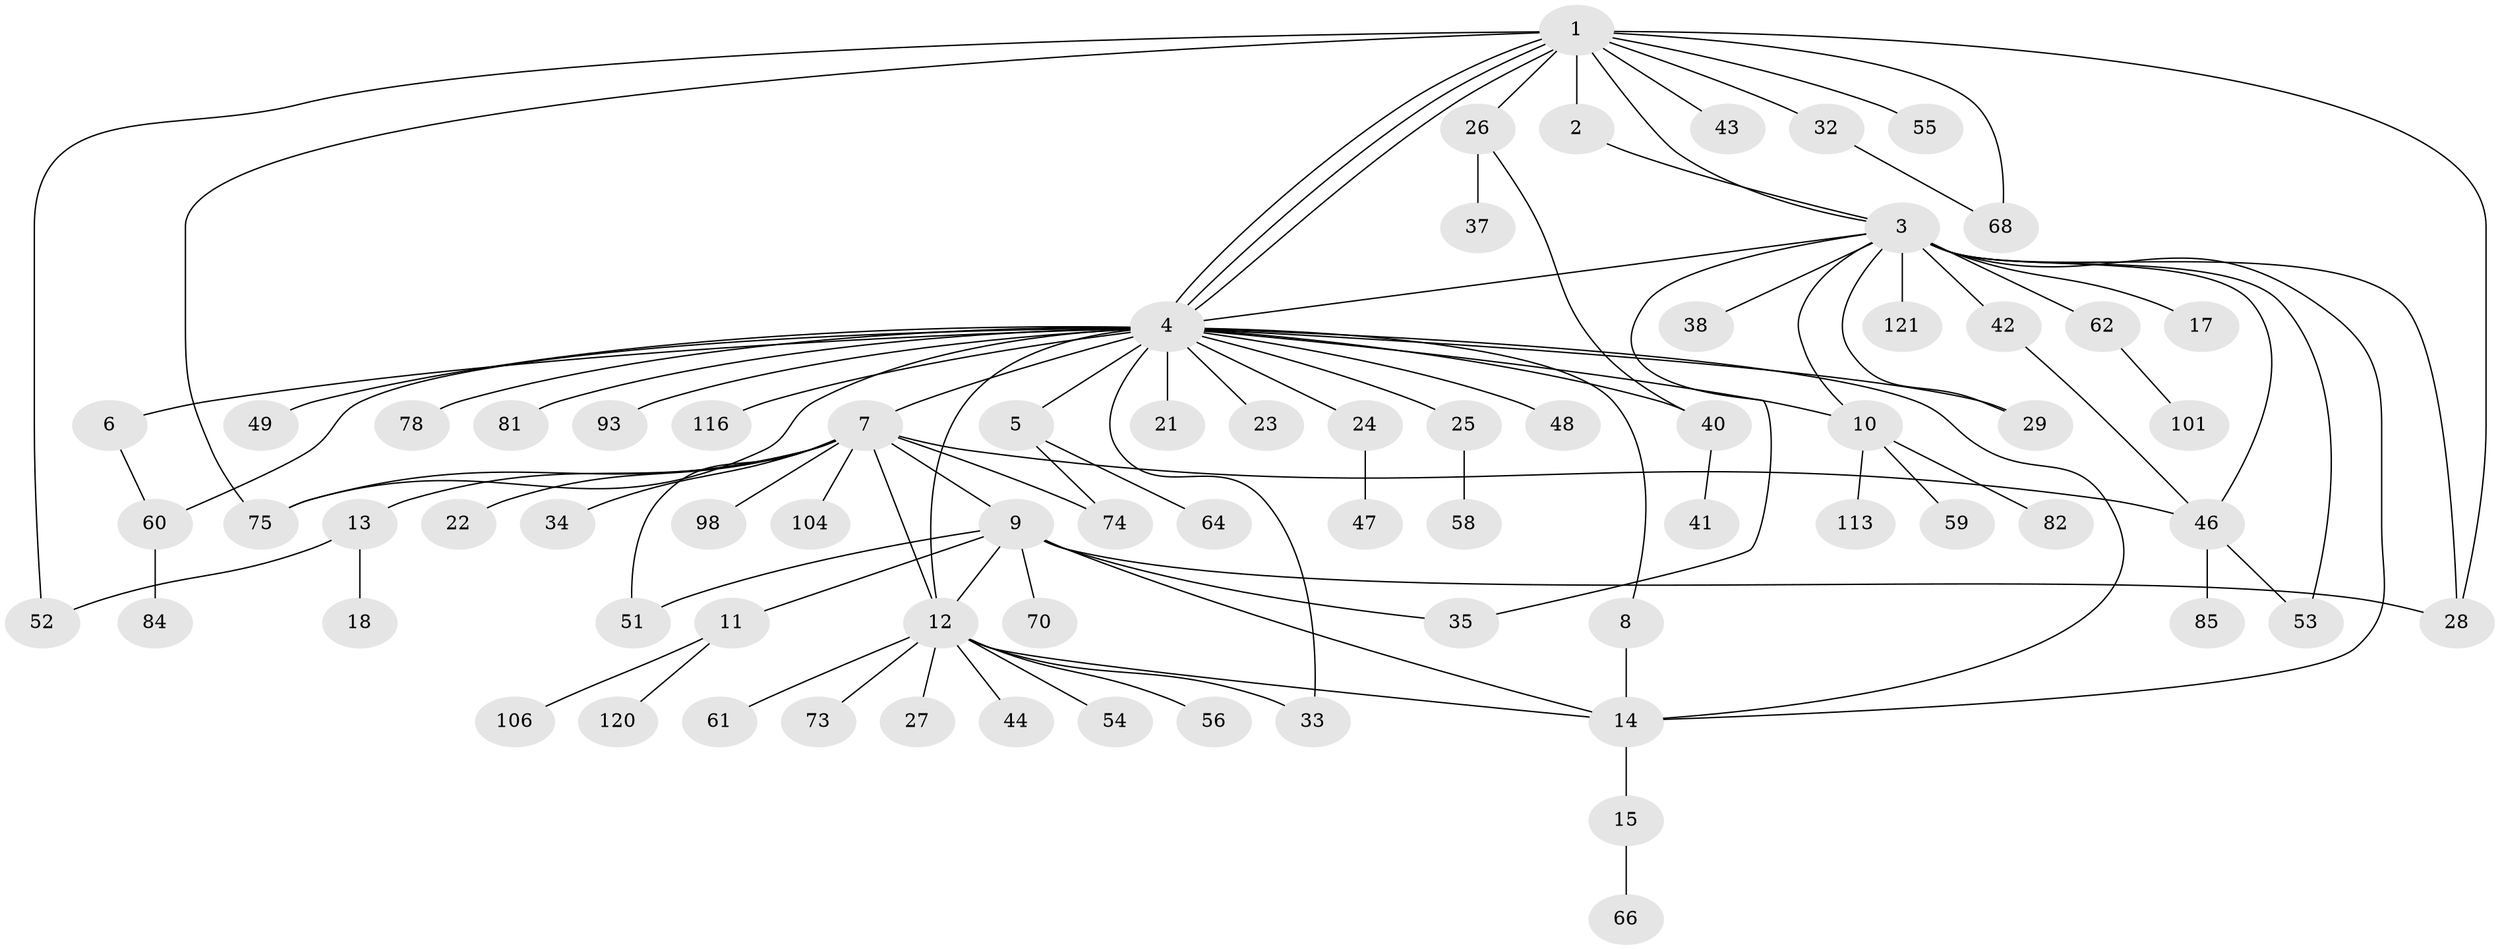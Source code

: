 // original degree distribution, {13: 0.01639344262295082, 2: 0.23770491803278687, 16: 0.00819672131147541, 27: 0.00819672131147541, 3: 0.13114754098360656, 10: 0.00819672131147541, 5: 0.04918032786885246, 11: 0.00819672131147541, 6: 0.02459016393442623, 1: 0.5081967213114754}
// Generated by graph-tools (version 1.1) at 2025/18/03/04/25 18:18:26]
// undirected, 73 vertices, 99 edges
graph export_dot {
graph [start="1"]
  node [color=gray90,style=filled];
  1;
  2;
  3;
  4;
  5 [super="+39"];
  6;
  7;
  8;
  9 [super="+102+122+88+16+31"];
  10;
  11;
  12 [super="+20"];
  13 [super="+19"];
  14 [super="+57"];
  15 [super="+36"];
  17;
  18;
  21;
  22;
  23;
  24;
  25 [super="+30+117"];
  26;
  27 [super="+71"];
  28 [super="+100+92+86"];
  29;
  32;
  33 [super="+80"];
  34;
  35;
  37;
  38 [super="+107"];
  40 [super="+65+118+76+69"];
  41;
  42;
  43;
  44;
  46;
  47;
  48;
  49;
  51;
  52;
  53 [super="+112"];
  54;
  55 [super="+95"];
  56 [super="+97"];
  58;
  59;
  60;
  61 [super="+105"];
  62;
  64 [super="+79"];
  66;
  68 [super="+83"];
  70;
  73;
  74 [super="+89+87"];
  75 [super="+103"];
  78;
  81;
  82 [super="+90"];
  84;
  85;
  93;
  98;
  101;
  104;
  106;
  113;
  116;
  120;
  121;
  1 -- 2;
  1 -- 3;
  1 -- 4;
  1 -- 4;
  1 -- 4;
  1 -- 26;
  1 -- 28;
  1 -- 32;
  1 -- 43;
  1 -- 52;
  1 -- 55;
  1 -- 68;
  1 -- 75;
  2 -- 3;
  3 -- 4;
  3 -- 10;
  3 -- 17;
  3 -- 28;
  3 -- 29;
  3 -- 35;
  3 -- 38;
  3 -- 42;
  3 -- 46;
  3 -- 53;
  3 -- 62;
  3 -- 121;
  3 -- 14 [weight=2];
  4 -- 5;
  4 -- 6;
  4 -- 7;
  4 -- 8;
  4 -- 10;
  4 -- 12 [weight=2];
  4 -- 14;
  4 -- 21;
  4 -- 23;
  4 -- 24;
  4 -- 25;
  4 -- 29;
  4 -- 33;
  4 -- 48;
  4 -- 49;
  4 -- 60;
  4 -- 75;
  4 -- 78;
  4 -- 81;
  4 -- 93;
  4 -- 116;
  4 -- 40;
  5 -- 74;
  5 -- 64;
  6 -- 60;
  7 -- 9;
  7 -- 12 [weight=2];
  7 -- 13;
  7 -- 22;
  7 -- 34;
  7 -- 46;
  7 -- 51;
  7 -- 74;
  7 -- 98;
  7 -- 104;
  7 -- 75;
  8 -- 14 [weight=2];
  9 -- 11;
  9 -- 35;
  9 -- 51;
  9 -- 28;
  9 -- 12;
  9 -- 14;
  9 -- 70;
  10 -- 59;
  10 -- 82;
  10 -- 113;
  11 -- 106;
  11 -- 120;
  12 -- 27;
  12 -- 33;
  12 -- 44;
  12 -- 56;
  12 -- 61;
  12 -- 73;
  12 -- 54;
  12 -- 14 [weight=2];
  13 -- 18;
  13 -- 52;
  14 -- 15;
  15 -- 66;
  24 -- 47;
  25 -- 58;
  26 -- 37;
  26 -- 40;
  32 -- 68;
  40 -- 41;
  42 -- 46;
  46 -- 85;
  46 -- 53;
  60 -- 84;
  62 -- 101;
}
